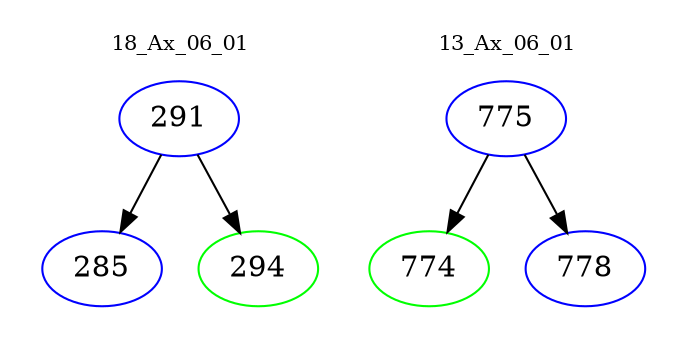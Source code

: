 digraph{
subgraph cluster_0 {
color = white
label = "18_Ax_06_01";
fontsize=10;
T0_291 [label="291", color="blue"]
T0_291 -> T0_285 [color="black"]
T0_285 [label="285", color="blue"]
T0_291 -> T0_294 [color="black"]
T0_294 [label="294", color="green"]
}
subgraph cluster_1 {
color = white
label = "13_Ax_06_01";
fontsize=10;
T1_775 [label="775", color="blue"]
T1_775 -> T1_774 [color="black"]
T1_774 [label="774", color="green"]
T1_775 -> T1_778 [color="black"]
T1_778 [label="778", color="blue"]
}
}
